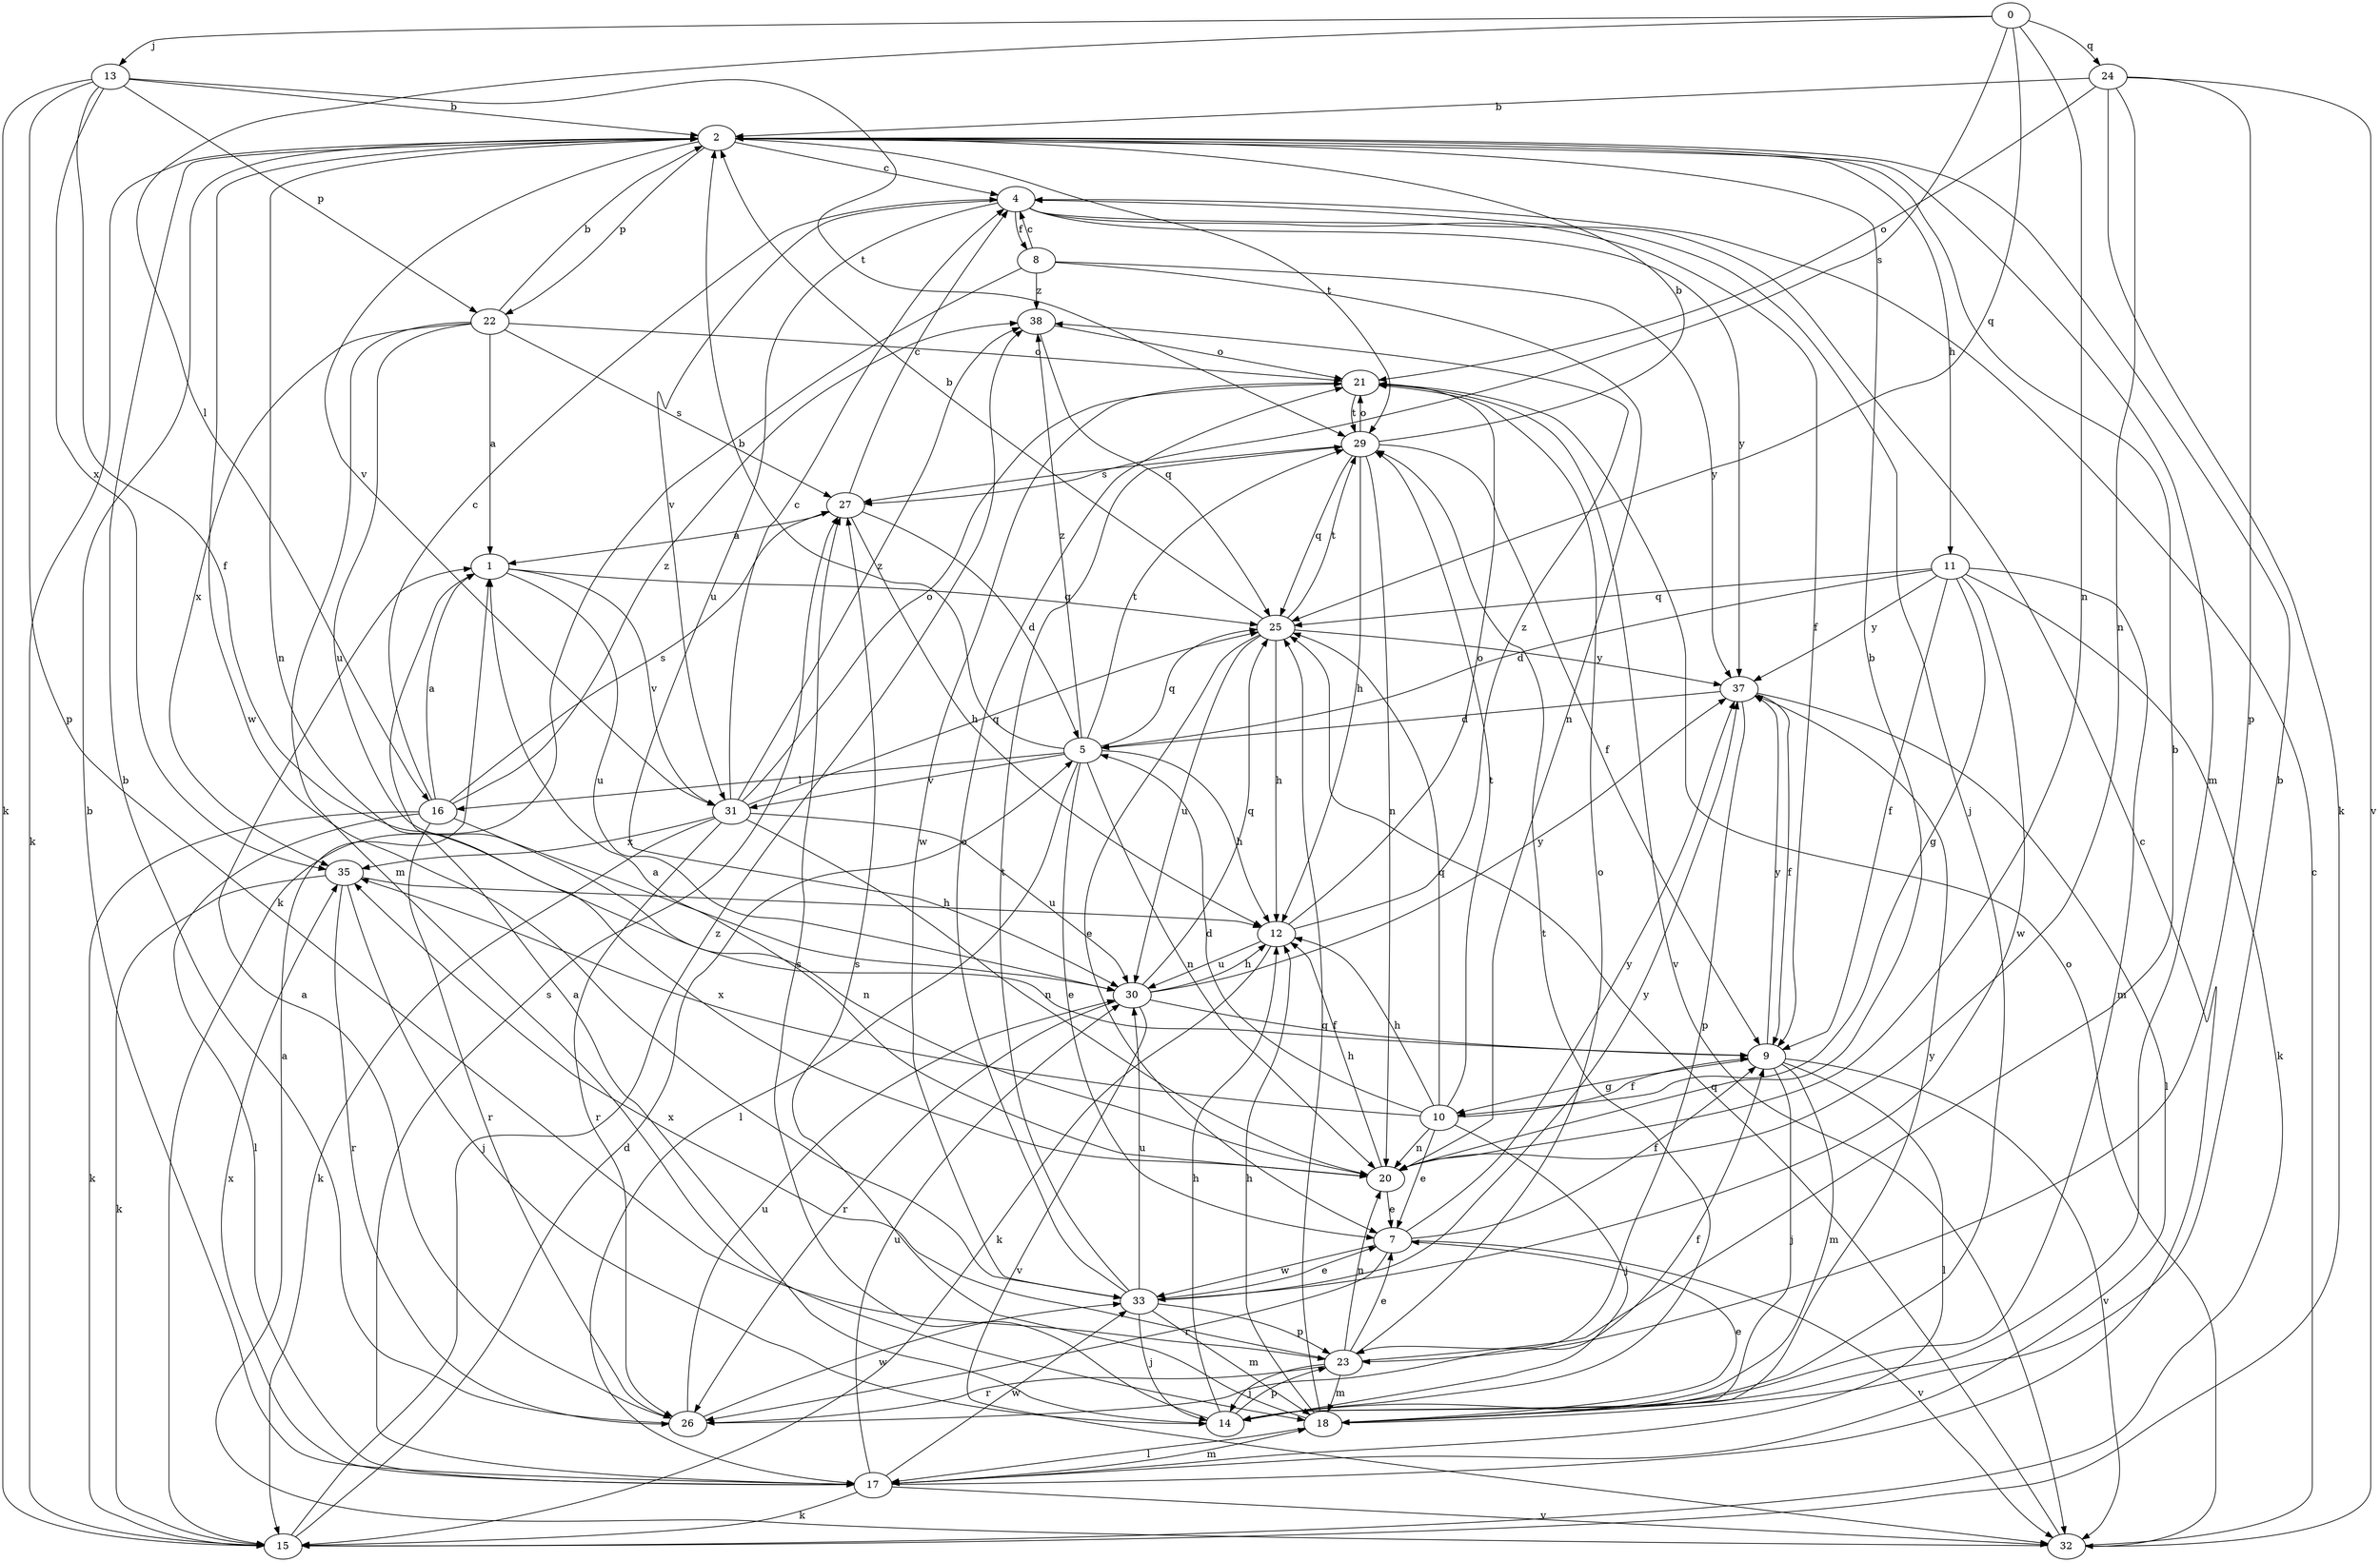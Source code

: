 strict digraph  {
0;
1;
2;
4;
5;
7;
8;
9;
10;
11;
12;
13;
14;
15;
16;
17;
18;
20;
21;
22;
23;
24;
25;
26;
27;
29;
30;
31;
32;
33;
35;
37;
38;
0 -> 13  [label=j];
0 -> 16  [label=l];
0 -> 20  [label=n];
0 -> 24  [label=q];
0 -> 25  [label=q];
0 -> 27  [label=s];
1 -> 25  [label=q];
1 -> 30  [label=u];
1 -> 31  [label=v];
2 -> 4  [label=c];
2 -> 11  [label=h];
2 -> 15  [label=k];
2 -> 18  [label=m];
2 -> 20  [label=n];
2 -> 22  [label=p];
2 -> 29  [label=t];
2 -> 31  [label=v];
2 -> 33  [label=w];
4 -> 8  [label=f];
4 -> 9  [label=f];
4 -> 14  [label=j];
4 -> 30  [label=u];
4 -> 31  [label=v];
4 -> 37  [label=y];
5 -> 2  [label=b];
5 -> 7  [label=e];
5 -> 12  [label=h];
5 -> 16  [label=l];
5 -> 17  [label=l];
5 -> 20  [label=n];
5 -> 25  [label=q];
5 -> 29  [label=t];
5 -> 31  [label=v];
5 -> 38  [label=z];
7 -> 9  [label=f];
7 -> 26  [label=r];
7 -> 32  [label=v];
7 -> 33  [label=w];
7 -> 37  [label=y];
8 -> 4  [label=c];
8 -> 15  [label=k];
8 -> 20  [label=n];
8 -> 37  [label=y];
8 -> 38  [label=z];
9 -> 10  [label=g];
9 -> 14  [label=j];
9 -> 17  [label=l];
9 -> 18  [label=m];
9 -> 32  [label=v];
9 -> 37  [label=y];
10 -> 5  [label=d];
10 -> 7  [label=e];
10 -> 9  [label=f];
10 -> 12  [label=h];
10 -> 14  [label=j];
10 -> 20  [label=n];
10 -> 25  [label=q];
10 -> 29  [label=t];
10 -> 35  [label=x];
11 -> 5  [label=d];
11 -> 9  [label=f];
11 -> 10  [label=g];
11 -> 15  [label=k];
11 -> 18  [label=m];
11 -> 25  [label=q];
11 -> 33  [label=w];
11 -> 37  [label=y];
12 -> 15  [label=k];
12 -> 21  [label=o];
12 -> 30  [label=u];
12 -> 38  [label=z];
13 -> 2  [label=b];
13 -> 9  [label=f];
13 -> 15  [label=k];
13 -> 22  [label=p];
13 -> 23  [label=p];
13 -> 29  [label=t];
13 -> 35  [label=x];
14 -> 1  [label=a];
14 -> 12  [label=h];
14 -> 23  [label=p];
14 -> 27  [label=s];
14 -> 29  [label=t];
14 -> 37  [label=y];
15 -> 5  [label=d];
15 -> 38  [label=z];
16 -> 1  [label=a];
16 -> 4  [label=c];
16 -> 15  [label=k];
16 -> 17  [label=l];
16 -> 20  [label=n];
16 -> 26  [label=r];
16 -> 27  [label=s];
16 -> 38  [label=z];
17 -> 2  [label=b];
17 -> 4  [label=c];
17 -> 15  [label=k];
17 -> 18  [label=m];
17 -> 27  [label=s];
17 -> 30  [label=u];
17 -> 32  [label=v];
17 -> 33  [label=w];
17 -> 35  [label=x];
18 -> 2  [label=b];
18 -> 7  [label=e];
18 -> 12  [label=h];
18 -> 17  [label=l];
18 -> 25  [label=q];
18 -> 27  [label=s];
20 -> 1  [label=a];
20 -> 2  [label=b];
20 -> 7  [label=e];
20 -> 12  [label=h];
21 -> 29  [label=t];
21 -> 32  [label=v];
21 -> 33  [label=w];
22 -> 1  [label=a];
22 -> 2  [label=b];
22 -> 18  [label=m];
22 -> 21  [label=o];
22 -> 27  [label=s];
22 -> 30  [label=u];
22 -> 35  [label=x];
23 -> 2  [label=b];
23 -> 7  [label=e];
23 -> 14  [label=j];
23 -> 18  [label=m];
23 -> 20  [label=n];
23 -> 21  [label=o];
23 -> 26  [label=r];
23 -> 35  [label=x];
24 -> 2  [label=b];
24 -> 15  [label=k];
24 -> 20  [label=n];
24 -> 21  [label=o];
24 -> 23  [label=p];
24 -> 32  [label=v];
25 -> 2  [label=b];
25 -> 7  [label=e];
25 -> 12  [label=h];
25 -> 29  [label=t];
25 -> 30  [label=u];
25 -> 37  [label=y];
26 -> 1  [label=a];
26 -> 2  [label=b];
26 -> 9  [label=f];
26 -> 30  [label=u];
26 -> 33  [label=w];
27 -> 1  [label=a];
27 -> 4  [label=c];
27 -> 5  [label=d];
27 -> 12  [label=h];
29 -> 2  [label=b];
29 -> 9  [label=f];
29 -> 12  [label=h];
29 -> 20  [label=n];
29 -> 21  [label=o];
29 -> 25  [label=q];
29 -> 27  [label=s];
30 -> 9  [label=f];
30 -> 12  [label=h];
30 -> 25  [label=q];
30 -> 26  [label=r];
30 -> 32  [label=v];
30 -> 37  [label=y];
31 -> 4  [label=c];
31 -> 15  [label=k];
31 -> 20  [label=n];
31 -> 21  [label=o];
31 -> 25  [label=q];
31 -> 26  [label=r];
31 -> 30  [label=u];
31 -> 35  [label=x];
31 -> 38  [label=z];
32 -> 1  [label=a];
32 -> 4  [label=c];
32 -> 21  [label=o];
32 -> 25  [label=q];
33 -> 7  [label=e];
33 -> 14  [label=j];
33 -> 18  [label=m];
33 -> 21  [label=o];
33 -> 23  [label=p];
33 -> 29  [label=t];
33 -> 30  [label=u];
33 -> 37  [label=y];
35 -> 12  [label=h];
35 -> 14  [label=j];
35 -> 15  [label=k];
35 -> 26  [label=r];
37 -> 5  [label=d];
37 -> 9  [label=f];
37 -> 17  [label=l];
37 -> 23  [label=p];
38 -> 21  [label=o];
38 -> 25  [label=q];
}
